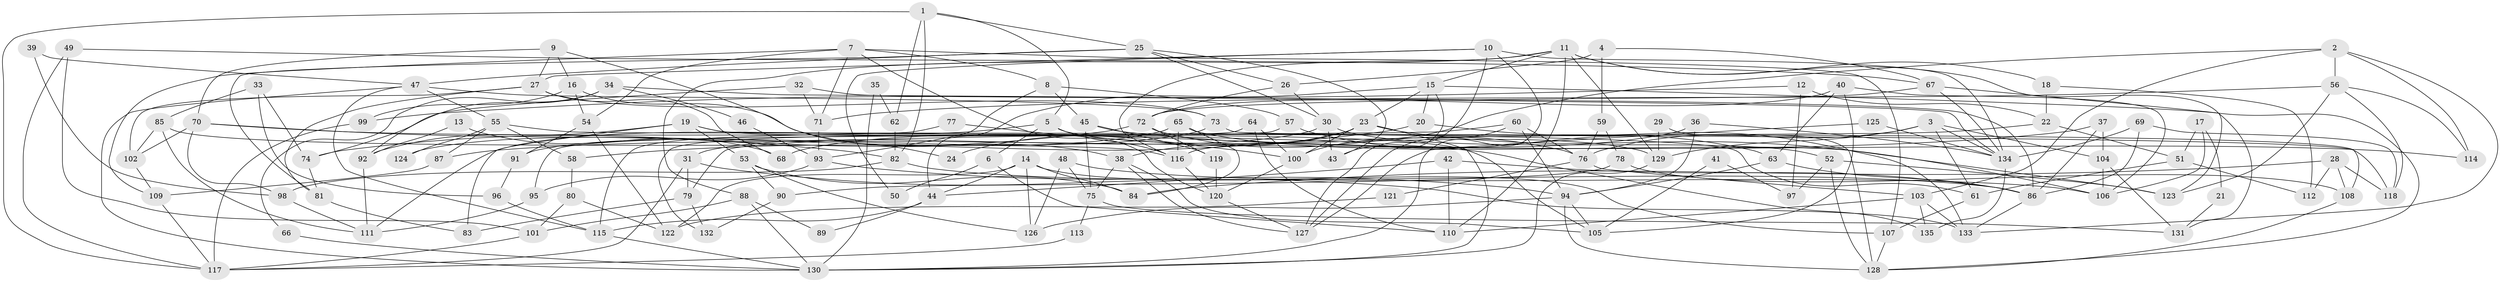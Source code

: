 // Generated by graph-tools (version 1.1) at 2025/36/03/09/25 02:36:16]
// undirected, 135 vertices, 270 edges
graph export_dot {
graph [start="1"]
  node [color=gray90,style=filled];
  1;
  2;
  3;
  4;
  5;
  6;
  7;
  8;
  9;
  10;
  11;
  12;
  13;
  14;
  15;
  16;
  17;
  18;
  19;
  20;
  21;
  22;
  23;
  24;
  25;
  26;
  27;
  28;
  29;
  30;
  31;
  32;
  33;
  34;
  35;
  36;
  37;
  38;
  39;
  40;
  41;
  42;
  43;
  44;
  45;
  46;
  47;
  48;
  49;
  50;
  51;
  52;
  53;
  54;
  55;
  56;
  57;
  58;
  59;
  60;
  61;
  62;
  63;
  64;
  65;
  66;
  67;
  68;
  69;
  70;
  71;
  72;
  73;
  74;
  75;
  76;
  77;
  78;
  79;
  80;
  81;
  82;
  83;
  84;
  85;
  86;
  87;
  88;
  89;
  90;
  91;
  92;
  93;
  94;
  95;
  96;
  97;
  98;
  99;
  100;
  101;
  102;
  103;
  104;
  105;
  106;
  107;
  108;
  109;
  110;
  111;
  112;
  113;
  114;
  115;
  116;
  117;
  118;
  119;
  120;
  121;
  122;
  123;
  124;
  125;
  126;
  127;
  128;
  129;
  130;
  131;
  132;
  133;
  134;
  135;
  1 -- 25;
  1 -- 82;
  1 -- 5;
  1 -- 62;
  1 -- 117;
  2 -- 103;
  2 -- 114;
  2 -- 56;
  2 -- 100;
  2 -- 133;
  3 -- 76;
  3 -- 134;
  3 -- 61;
  3 -- 104;
  3 -- 129;
  4 -- 67;
  4 -- 26;
  4 -- 59;
  5 -- 129;
  5 -- 6;
  5 -- 111;
  5 -- 116;
  6 -- 110;
  6 -- 50;
  7 -- 109;
  7 -- 54;
  7 -- 8;
  7 -- 71;
  7 -- 107;
  7 -- 120;
  8 -- 93;
  8 -- 45;
  8 -- 57;
  9 -- 70;
  9 -- 27;
  9 -- 16;
  9 -- 24;
  10 -- 127;
  10 -- 27;
  10 -- 50;
  10 -- 130;
  10 -- 134;
  11 -- 116;
  11 -- 129;
  11 -- 15;
  11 -- 18;
  11 -- 88;
  11 -- 110;
  11 -- 123;
  12 -- 22;
  12 -- 99;
  12 -- 97;
  13 -- 92;
  13 -- 68;
  14 -- 44;
  14 -- 126;
  14 -- 84;
  14 -- 107;
  14 -- 122;
  15 -- 23;
  15 -- 20;
  15 -- 43;
  15 -- 44;
  15 -- 128;
  16 -- 38;
  16 -- 54;
  16 -- 99;
  17 -- 51;
  17 -- 106;
  17 -- 21;
  18 -- 22;
  18 -- 112;
  19 -- 118;
  19 -- 105;
  19 -- 53;
  19 -- 83;
  19 -- 92;
  20 -- 58;
  20 -- 133;
  21 -- 131;
  22 -- 116;
  22 -- 51;
  23 -- 100;
  23 -- 130;
  23 -- 24;
  23 -- 38;
  23 -- 106;
  25 -- 30;
  25 -- 43;
  25 -- 26;
  25 -- 47;
  25 -- 81;
  26 -- 72;
  26 -- 30;
  27 -- 81;
  27 -- 73;
  27 -- 68;
  27 -- 102;
  28 -- 118;
  28 -- 84;
  28 -- 108;
  28 -- 112;
  29 -- 128;
  29 -- 129;
  30 -- 52;
  30 -- 31;
  30 -- 43;
  31 -- 133;
  31 -- 79;
  31 -- 117;
  32 -- 86;
  32 -- 74;
  32 -- 71;
  33 -- 74;
  33 -- 85;
  33 -- 96;
  34 -- 92;
  34 -- 134;
  34 -- 46;
  34 -- 66;
  35 -- 62;
  35 -- 130;
  36 -- 94;
  36 -- 134;
  36 -- 68;
  37 -- 104;
  37 -- 87;
  37 -- 86;
  38 -- 105;
  38 -- 75;
  38 -- 127;
  39 -- 98;
  39 -- 47;
  40 -- 63;
  40 -- 72;
  40 -- 105;
  40 -- 106;
  41 -- 97;
  41 -- 105;
  42 -- 86;
  42 -- 110;
  42 -- 44;
  44 -- 89;
  44 -- 115;
  45 -- 75;
  45 -- 114;
  45 -- 119;
  46 -- 93;
  47 -- 115;
  47 -- 55;
  47 -- 73;
  47 -- 130;
  48 -- 106;
  48 -- 75;
  48 -- 126;
  49 -- 117;
  49 -- 101;
  49 -- 67;
  51 -- 112;
  51 -- 61;
  52 -- 128;
  52 -- 123;
  52 -- 97;
  53 -- 90;
  53 -- 84;
  53 -- 126;
  54 -- 91;
  54 -- 122;
  55 -- 61;
  55 -- 58;
  55 -- 87;
  55 -- 124;
  56 -- 71;
  56 -- 114;
  56 -- 118;
  56 -- 123;
  57 -- 63;
  57 -- 132;
  58 -- 80;
  59 -- 76;
  59 -- 78;
  60 -- 94;
  60 -- 127;
  60 -- 76;
  60 -- 79;
  61 -- 107;
  62 -- 82;
  63 -- 86;
  63 -- 94;
  64 -- 100;
  64 -- 110;
  64 -- 95;
  65 -- 84;
  65 -- 123;
  65 -- 116;
  65 -- 124;
  66 -- 130;
  67 -- 72;
  67 -- 131;
  67 -- 134;
  69 -- 134;
  69 -- 86;
  69 -- 118;
  70 -- 98;
  70 -- 102;
  70 -- 82;
  70 -- 135;
  71 -- 93;
  72 -- 76;
  72 -- 119;
  72 -- 74;
  73 -- 108;
  73 -- 91;
  74 -- 81;
  75 -- 131;
  75 -- 113;
  76 -- 103;
  76 -- 121;
  77 -- 115;
  77 -- 100;
  78 -- 108;
  78 -- 90;
  79 -- 83;
  79 -- 132;
  80 -- 101;
  80 -- 122;
  81 -- 83;
  82 -- 86;
  82 -- 98;
  85 -- 111;
  85 -- 116;
  85 -- 102;
  86 -- 133;
  87 -- 109;
  88 -- 130;
  88 -- 89;
  88 -- 101;
  90 -- 132;
  91 -- 96;
  92 -- 111;
  93 -- 94;
  93 -- 95;
  94 -- 128;
  94 -- 126;
  94 -- 105;
  95 -- 111;
  96 -- 115;
  98 -- 111;
  99 -- 117;
  100 -- 120;
  101 -- 117;
  102 -- 109;
  103 -- 133;
  103 -- 135;
  103 -- 110;
  104 -- 106;
  104 -- 131;
  107 -- 128;
  108 -- 128;
  109 -- 117;
  113 -- 117;
  115 -- 130;
  116 -- 120;
  119 -- 120;
  120 -- 127;
  121 -- 122;
  125 -- 134;
  125 -- 127;
  129 -- 130;
  134 -- 135;
}
